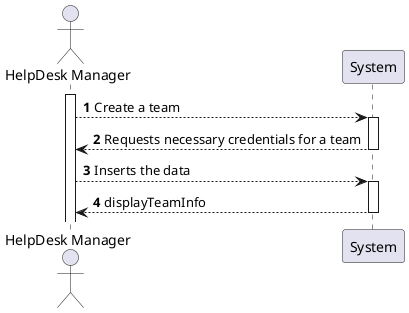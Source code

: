 @startuml
autonumber

actor "HelpDesk Manager" as HDM
participant "System" as UI

activate HDM
HDM --> UI : Create a team
activate UI
    UI --> HDM : Requests necessary credentials for a team
deactivate UI
HDM --> UI : Inserts the data
activate UI
UI --> HDM : displayTeamInfo
deactivate UI

@enduml